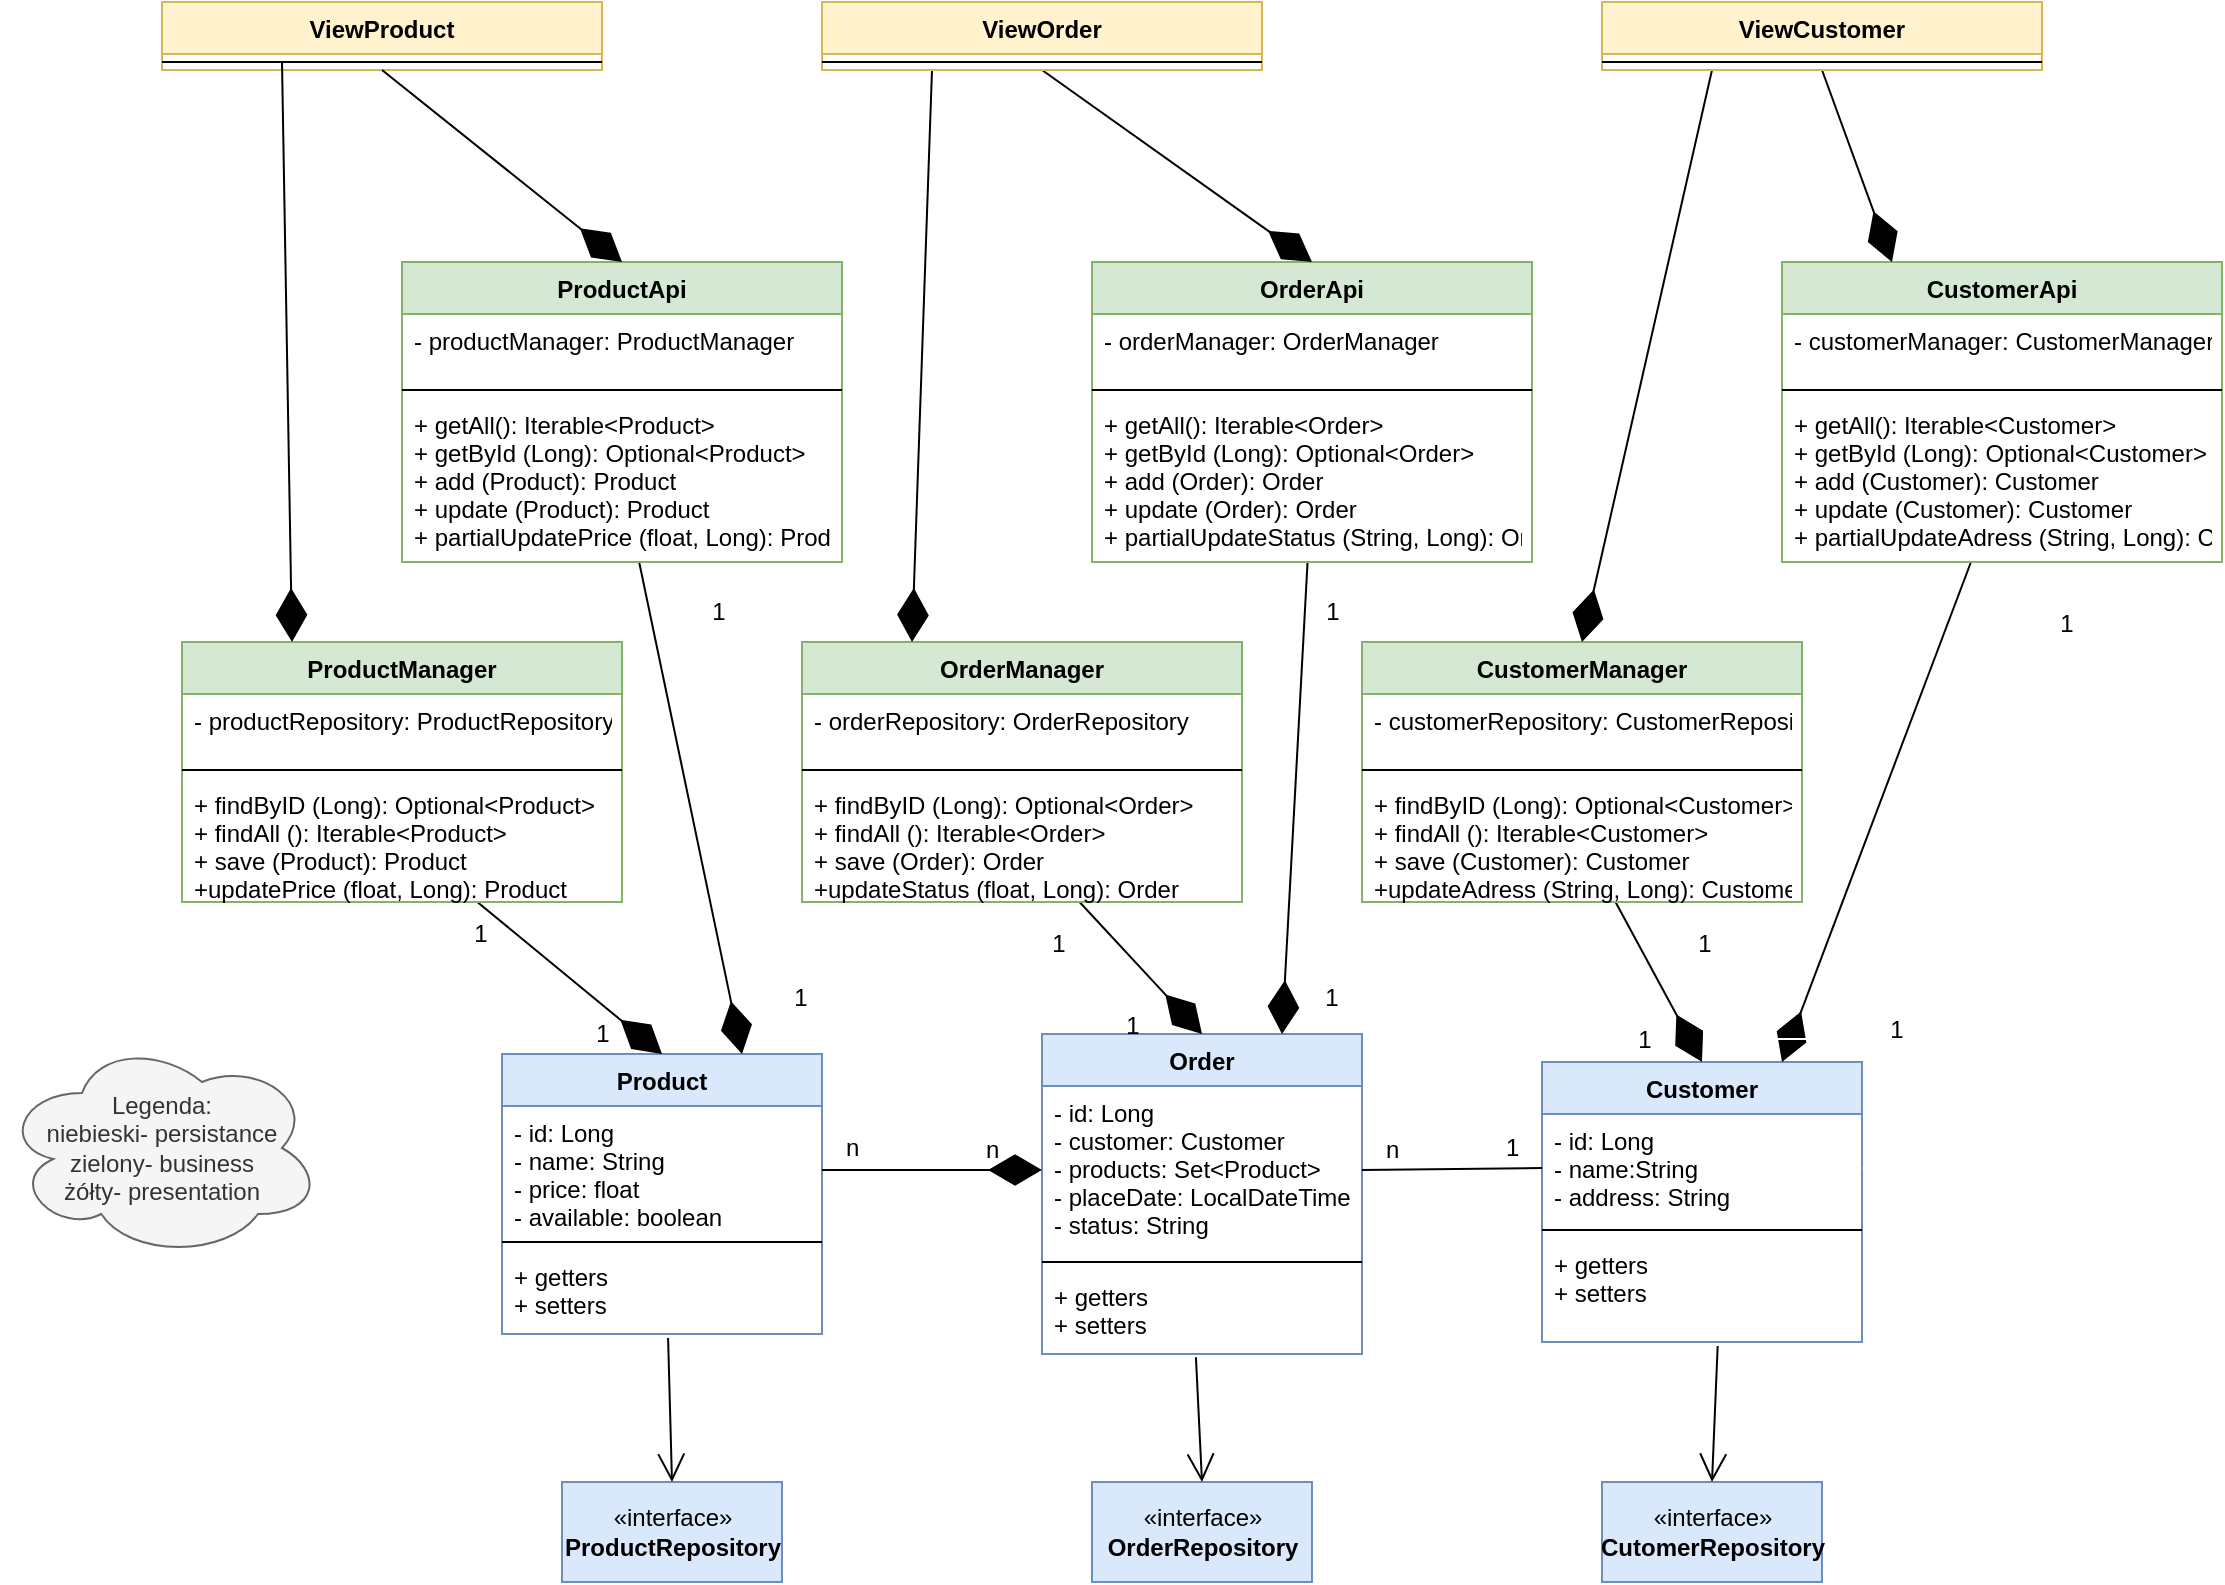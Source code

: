 <mxfile version="12.9.13" type="device"><diagram id="MQTRrIXLNAAnGkMyU6jz" name="Page-1"><mxGraphModel dx="2256" dy="1859" grid="1" gridSize="10" guides="1" tooltips="1" connect="1" arrows="1" fold="1" page="1" pageScale="1" pageWidth="827" pageHeight="1169" math="0" shadow="0"><root><mxCell id="0"/><mxCell id="1" parent="0"/><mxCell id="TRp4Vmo-0R3dU8FlxMCj-11" value="Product" style="swimlane;fontStyle=1;align=center;verticalAlign=top;childLayout=stackLayout;horizontal=1;startSize=26;horizontalStack=0;resizeParent=1;resizeParentMax=0;resizeLast=0;collapsible=1;marginBottom=0;fillColor=#dae8fc;strokeColor=#6c8ebf;" parent="1" vertex="1"><mxGeometry x="80" y="206" width="160" height="140" as="geometry"><mxRectangle x="80" y="206" width="70" height="26" as="alternateBounds"/></mxGeometry></mxCell><mxCell id="TRp4Vmo-0R3dU8FlxMCj-12" value="- id: Long&#10;- name: String&#10;- price: float&#10;- available: boolean" style="text;strokeColor=none;fillColor=none;align=left;verticalAlign=top;spacingLeft=4;spacingRight=4;overflow=hidden;rotatable=0;points=[[0,0.5],[1,0.5]];portConstraint=eastwest;" parent="TRp4Vmo-0R3dU8FlxMCj-11" vertex="1"><mxGeometry y="26" width="160" height="64" as="geometry"/></mxCell><mxCell id="TRp4Vmo-0R3dU8FlxMCj-13" value="" style="line;strokeWidth=1;fillColor=none;align=left;verticalAlign=middle;spacingTop=-1;spacingLeft=3;spacingRight=3;rotatable=0;labelPosition=right;points=[];portConstraint=eastwest;" parent="TRp4Vmo-0R3dU8FlxMCj-11" vertex="1"><mxGeometry y="90" width="160" height="8" as="geometry"/></mxCell><mxCell id="TRp4Vmo-0R3dU8FlxMCj-14" value="+ getters&#10;+ setters" style="text;strokeColor=none;fillColor=none;align=left;verticalAlign=top;spacingLeft=4;spacingRight=4;overflow=hidden;rotatable=0;points=[[0,0.5],[1,0.5]];portConstraint=eastwest;" parent="TRp4Vmo-0R3dU8FlxMCj-11" vertex="1"><mxGeometry y="98" width="160" height="42" as="geometry"/></mxCell><mxCell id="TRp4Vmo-0R3dU8FlxMCj-15" value="Order" style="swimlane;fontStyle=1;align=center;verticalAlign=top;childLayout=stackLayout;horizontal=1;startSize=26;horizontalStack=0;resizeParent=1;resizeParentMax=0;resizeLast=0;collapsible=1;marginBottom=0;fillColor=#dae8fc;strokeColor=#6c8ebf;" parent="1" vertex="1"><mxGeometry x="350" y="196" width="160" height="160" as="geometry"/></mxCell><mxCell id="TRp4Vmo-0R3dU8FlxMCj-16" value="- id: Long&#10;- customer: Customer &#10;- products: Set&lt;Product&gt;&#10;- placeDate: LocalDateTime&#10;- status: String" style="text;strokeColor=none;fillColor=none;align=left;verticalAlign=top;spacingLeft=4;spacingRight=4;overflow=hidden;rotatable=0;points=[[0,0.5],[1,0.5]];portConstraint=eastwest;" parent="TRp4Vmo-0R3dU8FlxMCj-15" vertex="1"><mxGeometry y="26" width="160" height="84" as="geometry"/></mxCell><mxCell id="TRp4Vmo-0R3dU8FlxMCj-17" value="" style="line;strokeWidth=1;fillColor=none;align=left;verticalAlign=middle;spacingTop=-1;spacingLeft=3;spacingRight=3;rotatable=0;labelPosition=right;points=[];portConstraint=eastwest;" parent="TRp4Vmo-0R3dU8FlxMCj-15" vertex="1"><mxGeometry y="110" width="160" height="8" as="geometry"/></mxCell><mxCell id="TRp4Vmo-0R3dU8FlxMCj-18" value="+ getters&#10;+ setters" style="text;strokeColor=none;fillColor=none;align=left;verticalAlign=top;spacingLeft=4;spacingRight=4;overflow=hidden;rotatable=0;points=[[0,0.5],[1,0.5]];portConstraint=eastwest;" parent="TRp4Vmo-0R3dU8FlxMCj-15" vertex="1"><mxGeometry y="118" width="160" height="42" as="geometry"/></mxCell><mxCell id="-x6BlUAx2ABJrn5DepMD-34" value="" style="edgeStyle=orthogonalEdgeStyle;rounded=0;orthogonalLoop=1;jettySize=auto;html=1;endArrow=diamondThin;endFill=1;strokeColor=#FFFFFF;" edge="1" parent="1" source="TRp4Vmo-0R3dU8FlxMCj-19" target="-x6BlUAx2ABJrn5DepMD-12"><mxGeometry relative="1" as="geometry"/></mxCell><mxCell id="TRp4Vmo-0R3dU8FlxMCj-19" value="Customer" style="swimlane;fontStyle=1;align=center;verticalAlign=top;childLayout=stackLayout;horizontal=1;startSize=26;horizontalStack=0;resizeParent=1;resizeParentMax=0;resizeLast=0;collapsible=1;marginBottom=0;fillColor=#dae8fc;strokeColor=#6c8ebf;" parent="1" vertex="1"><mxGeometry x="600" y="210" width="160" height="140" as="geometry"/></mxCell><mxCell id="TRp4Vmo-0R3dU8FlxMCj-20" value="- id: Long&#10;- name:String &#10;- address: String" style="text;strokeColor=none;fillColor=none;align=left;verticalAlign=top;spacingLeft=4;spacingRight=4;overflow=hidden;rotatable=0;points=[[0,0.5],[1,0.5]];portConstraint=eastwest;" parent="TRp4Vmo-0R3dU8FlxMCj-19" vertex="1"><mxGeometry y="26" width="160" height="54" as="geometry"/></mxCell><mxCell id="TRp4Vmo-0R3dU8FlxMCj-21" value="" style="line;strokeWidth=1;fillColor=none;align=left;verticalAlign=middle;spacingTop=-1;spacingLeft=3;spacingRight=3;rotatable=0;labelPosition=right;points=[];portConstraint=eastwest;" parent="TRp4Vmo-0R3dU8FlxMCj-19" vertex="1"><mxGeometry y="80" width="160" height="8" as="geometry"/></mxCell><mxCell id="TRp4Vmo-0R3dU8FlxMCj-22" value="+ getters&#10;+ setters" style="text;strokeColor=none;fillColor=none;align=left;verticalAlign=top;spacingLeft=4;spacingRight=4;overflow=hidden;rotatable=0;points=[[0,0.5],[1,0.5]];portConstraint=eastwest;" parent="TRp4Vmo-0R3dU8FlxMCj-19" vertex="1"><mxGeometry y="88" width="160" height="52" as="geometry"/></mxCell><mxCell id="TRp4Vmo-0R3dU8FlxMCj-26" value="n" style="text;html=1;resizable=0;points=[];autosize=1;align=left;verticalAlign=top;spacingTop=-4;" parent="1" vertex="1"><mxGeometry x="250" y="243" width="20" height="20" as="geometry"/></mxCell><mxCell id="TRp4Vmo-0R3dU8FlxMCj-27" value="n" style="text;html=1;resizable=0;points=[];autosize=1;align=left;verticalAlign=top;spacingTop=-4;" parent="1" vertex="1"><mxGeometry x="320" y="244" width="20" height="20" as="geometry"/></mxCell><mxCell id="TRp4Vmo-0R3dU8FlxMCj-29" value="n" style="text;html=1;resizable=0;points=[];autosize=1;align=left;verticalAlign=top;spacingTop=-4;" parent="1" vertex="1"><mxGeometry x="520" y="244" width="20" height="20" as="geometry"/></mxCell><mxCell id="TRp4Vmo-0R3dU8FlxMCj-47" value="«interface»&lt;br&gt;&lt;b&gt;ProductRepository&lt;/b&gt;" style="html=1;fillColor=#dae8fc;strokeColor=#6c8ebf;" parent="1" vertex="1"><mxGeometry x="110" y="420" width="110" height="50" as="geometry"/></mxCell><mxCell id="TRp4Vmo-0R3dU8FlxMCj-48" value="«interface»&lt;br&gt;&lt;b&gt;OrderRepository&lt;/b&gt;" style="html=1;fillColor=#dae8fc;strokeColor=#6c8ebf;" parent="1" vertex="1"><mxGeometry x="375" y="420" width="110" height="50" as="geometry"/></mxCell><mxCell id="TRp4Vmo-0R3dU8FlxMCj-49" value="«interface»&lt;br&gt;&lt;b&gt;CutomerRepository&lt;/b&gt;" style="html=1;fillColor=#dae8fc;strokeColor=#6c8ebf;" parent="1" vertex="1"><mxGeometry x="630" y="420" width="110" height="50" as="geometry"/></mxCell><mxCell id="bGYFitAvwfhxaLgGt7f0-1" value="" style="endArrow=open;endFill=1;endSize=12;html=1;exitX=0.519;exitY=1.048;exitDx=0;exitDy=0;exitPerimeter=0;entryX=0.5;entryY=0;entryDx=0;entryDy=0;" parent="1" source="TRp4Vmo-0R3dU8FlxMCj-14" target="TRp4Vmo-0R3dU8FlxMCj-47" edge="1"><mxGeometry width="160" relative="1" as="geometry"><mxPoint x="80" y="490" as="sourcePoint"/><mxPoint x="240" y="490" as="targetPoint"/></mxGeometry></mxCell><mxCell id="bGYFitAvwfhxaLgGt7f0-2" value="" style="endArrow=open;endFill=1;endSize=12;html=1;exitX=0.481;exitY=1.038;exitDx=0;exitDy=0;exitPerimeter=0;entryX=0.5;entryY=0;entryDx=0;entryDy=0;" parent="1" source="TRp4Vmo-0R3dU8FlxMCj-18" target="TRp4Vmo-0R3dU8FlxMCj-48" edge="1"><mxGeometry width="160" relative="1" as="geometry"><mxPoint x="173.04" y="358.016" as="sourcePoint"/><mxPoint x="175" y="430" as="targetPoint"/></mxGeometry></mxCell><mxCell id="bGYFitAvwfhxaLgGt7f0-3" value="" style="endArrow=open;endFill=1;endSize=12;html=1;exitX=0.549;exitY=1.038;exitDx=0;exitDy=0;exitPerimeter=0;entryX=0.5;entryY=0;entryDx=0;entryDy=0;" parent="1" source="TRp4Vmo-0R3dU8FlxMCj-22" target="TRp4Vmo-0R3dU8FlxMCj-49" edge="1"><mxGeometry width="160" relative="1" as="geometry"><mxPoint x="183.04" y="368.016" as="sourcePoint"/><mxPoint x="185" y="440" as="targetPoint"/></mxGeometry></mxCell><mxCell id="bGYFitAvwfhxaLgGt7f0-8" value="" style="endArrow=none;html=1;entryX=0;entryY=0.5;entryDx=0;entryDy=0;exitX=1;exitY=0.5;exitDx=0;exitDy=0;" parent="1" source="TRp4Vmo-0R3dU8FlxMCj-16" target="TRp4Vmo-0R3dU8FlxMCj-20" edge="1"><mxGeometry width="50" height="50" relative="1" as="geometry"><mxPoint x="250" y="274.0" as="sourcePoint"/><mxPoint x="360" y="274.0" as="targetPoint"/></mxGeometry></mxCell><mxCell id="bGYFitAvwfhxaLgGt7f0-9" value="1" style="text;html=1;resizable=0;points=[];autosize=1;align=left;verticalAlign=top;spacingTop=-4;" parent="1" vertex="1"><mxGeometry x="580" y="243" width="20" height="20" as="geometry"/></mxCell><mxCell id="bGYFitAvwfhxaLgGt7f0-10" value="" style="endArrow=diamondThin;endFill=1;endSize=24;html=1;exitX=1;exitY=0.5;exitDx=0;exitDy=0;entryX=0;entryY=0.5;entryDx=0;entryDy=0;" parent="1" source="TRp4Vmo-0R3dU8FlxMCj-12" target="TRp4Vmo-0R3dU8FlxMCj-16" edge="1"><mxGeometry width="160" relative="1" as="geometry"><mxPoint x="80" y="710" as="sourcePoint"/><mxPoint x="290" y="400" as="targetPoint"/></mxGeometry></mxCell><mxCell id="-x6BlUAx2ABJrn5DepMD-21" value="Legenda:&lt;br&gt;niebieski- persistance&lt;br&gt;zielony- business&lt;br&gt;żółty- presentation" style="ellipse;shape=cloud;whiteSpace=wrap;html=1;fillColor=#f5f5f5;strokeColor=#666666;fontColor=#333333;" vertex="1" parent="1"><mxGeometry x="-170" y="198" width="160" height="110" as="geometry"/></mxCell><mxCell id="-x6BlUAx2ABJrn5DepMD-26" value="" style="endArrow=diamondThin;endFill=1;endSize=24;html=1;entryX=0.5;entryY=0;entryDx=0;entryDy=0;" edge="1" parent="1" source="-x6BlUAx2ABJrn5DepMD-4" target="TRp4Vmo-0R3dU8FlxMCj-11"><mxGeometry width="160" relative="1" as="geometry"><mxPoint x="60" y="170" as="sourcePoint"/><mxPoint x="170" y="170" as="targetPoint"/></mxGeometry></mxCell><mxCell id="-x6BlUAx2ABJrn5DepMD-28" value="" style="endArrow=diamondThin;endFill=1;endSize=24;html=1;entryX=0.75;entryY=0;entryDx=0;entryDy=0;" edge="1" parent="1" source="-x6BlUAx2ABJrn5DepMD-25" target="TRp4Vmo-0R3dU8FlxMCj-11"><mxGeometry width="160" relative="1" as="geometry"><mxPoint x="210" y="150" as="sourcePoint"/><mxPoint x="230" y="247" as="targetPoint"/></mxGeometry></mxCell><mxCell id="-x6BlUAx2ABJrn5DepMD-30" value="" style="endArrow=diamondThin;endFill=1;endSize=24;html=1;entryX=0.5;entryY=0;entryDx=0;entryDy=0;" edge="1" parent="1" source="-x6BlUAx2ABJrn5DepMD-8" target="TRp4Vmo-0R3dU8FlxMCj-15"><mxGeometry width="160" relative="1" as="geometry"><mxPoint x="360" y="170" as="sourcePoint"/><mxPoint x="380" y="267" as="targetPoint"/></mxGeometry></mxCell><mxCell id="-x6BlUAx2ABJrn5DepMD-31" value="" style="endArrow=diamondThin;endFill=1;endSize=24;html=1;entryX=0.75;entryY=0;entryDx=0;entryDy=0;" edge="1" parent="1" source="-x6BlUAx2ABJrn5DepMD-20" target="TRp4Vmo-0R3dU8FlxMCj-15"><mxGeometry width="160" relative="1" as="geometry"><mxPoint x="440" y="170" as="sourcePoint"/><mxPoint x="460" y="267" as="targetPoint"/></mxGeometry></mxCell><mxCell id="-x6BlUAx2ABJrn5DepMD-33" value="" style="endArrow=diamondThin;endFill=1;endSize=24;html=1;entryX=0.75;entryY=0;entryDx=0;entryDy=0;" edge="1" parent="1" source="-x6BlUAx2ABJrn5DepMD-16" target="TRp4Vmo-0R3dU8FlxMCj-19"><mxGeometry width="160" relative="1" as="geometry"><mxPoint x="750" y="150" as="sourcePoint"/><mxPoint x="770" y="247" as="targetPoint"/></mxGeometry></mxCell><mxCell id="-x6BlUAx2ABJrn5DepMD-22" value="ProductApi" style="swimlane;fontStyle=1;align=center;verticalAlign=top;childLayout=stackLayout;horizontal=1;startSize=26;horizontalStack=0;resizeParent=1;resizeParentMax=0;resizeLast=0;collapsible=1;marginBottom=0;fillColor=#d5e8d4;strokeColor=#82b366;" vertex="1" parent="1"><mxGeometry x="30" y="-190" width="220" height="150" as="geometry"><mxRectangle x="80" y="206" width="70" height="26" as="alternateBounds"/></mxGeometry></mxCell><mxCell id="-x6BlUAx2ABJrn5DepMD-23" value="- productManager: ProductManager" style="text;strokeColor=none;fillColor=none;align=left;verticalAlign=top;spacingLeft=4;spacingRight=4;overflow=hidden;rotatable=0;points=[[0,0.5],[1,0.5]];portConstraint=eastwest;" vertex="1" parent="-x6BlUAx2ABJrn5DepMD-22"><mxGeometry y="26" width="220" height="34" as="geometry"/></mxCell><mxCell id="-x6BlUAx2ABJrn5DepMD-24" value="" style="line;strokeWidth=1;fillColor=none;align=left;verticalAlign=middle;spacingTop=-1;spacingLeft=3;spacingRight=3;rotatable=0;labelPosition=right;points=[];portConstraint=eastwest;" vertex="1" parent="-x6BlUAx2ABJrn5DepMD-22"><mxGeometry y="60" width="220" height="8" as="geometry"/></mxCell><mxCell id="-x6BlUAx2ABJrn5DepMD-25" value="+ getAll(): Iterable&lt;Product&gt;&#10;+ getById (Long): Optional&lt;Product&gt;&#10;+ add (Product): Product&#10;+ update (Product): Product&#10;+ partialUpdatePrice (float, Long): Product" style="text;strokeColor=none;fillColor=none;align=left;verticalAlign=top;spacingLeft=4;spacingRight=4;overflow=hidden;rotatable=0;points=[[0,0.5],[1,0.5]];portConstraint=eastwest;" vertex="1" parent="-x6BlUAx2ABJrn5DepMD-22"><mxGeometry y="68" width="220" height="82" as="geometry"/></mxCell><mxCell id="-x6BlUAx2ABJrn5DepMD-32" value="" style="endArrow=diamondThin;endFill=1;endSize=24;html=1;entryX=0.5;entryY=0;entryDx=0;entryDy=0;" edge="1" parent="1" source="-x6BlUAx2ABJrn5DepMD-12" target="TRp4Vmo-0R3dU8FlxMCj-19"><mxGeometry width="160" relative="1" as="geometry"><mxPoint x="670" y="120" as="sourcePoint"/><mxPoint x="690" y="217" as="targetPoint"/></mxGeometry></mxCell><mxCell id="-x6BlUAx2ABJrn5DepMD-13" value="CustomerApi" style="swimlane;fontStyle=1;align=center;verticalAlign=top;childLayout=stackLayout;horizontal=1;startSize=26;horizontalStack=0;resizeParent=1;resizeParentMax=0;resizeLast=0;collapsible=1;marginBottom=0;fillColor=#d5e8d4;strokeColor=#82b366;" vertex="1" parent="1"><mxGeometry x="720" y="-190" width="220" height="150" as="geometry"><mxRectangle x="80" y="206" width="70" height="26" as="alternateBounds"/></mxGeometry></mxCell><mxCell id="-x6BlUAx2ABJrn5DepMD-14" value="- customerManager: CustomerManager" style="text;strokeColor=none;fillColor=none;align=left;verticalAlign=top;spacingLeft=4;spacingRight=4;overflow=hidden;rotatable=0;points=[[0,0.5],[1,0.5]];portConstraint=eastwest;" vertex="1" parent="-x6BlUAx2ABJrn5DepMD-13"><mxGeometry y="26" width="220" height="34" as="geometry"/></mxCell><mxCell id="-x6BlUAx2ABJrn5DepMD-15" value="" style="line;strokeWidth=1;fillColor=none;align=left;verticalAlign=middle;spacingTop=-1;spacingLeft=3;spacingRight=3;rotatable=0;labelPosition=right;points=[];portConstraint=eastwest;" vertex="1" parent="-x6BlUAx2ABJrn5DepMD-13"><mxGeometry y="60" width="220" height="8" as="geometry"/></mxCell><mxCell id="-x6BlUAx2ABJrn5DepMD-16" value="+ getAll(): Iterable&lt;Customer&gt;&#10;+ getById (Long): Optional&lt;Customer&gt;&#10;+ add (Customer): Customer&#10;+ update (Customer): Customer&#10;+ partialUpdateAdress (String, Long): Customer" style="text;strokeColor=none;fillColor=none;align=left;verticalAlign=top;spacingLeft=4;spacingRight=4;overflow=hidden;rotatable=0;points=[[0,0.5],[1,0.5]];portConstraint=eastwest;" vertex="1" parent="-x6BlUAx2ABJrn5DepMD-13"><mxGeometry y="68" width="220" height="82" as="geometry"/></mxCell><mxCell id="-x6BlUAx2ABJrn5DepMD-9" value="CustomerManager" style="swimlane;fontStyle=1;align=center;verticalAlign=top;childLayout=stackLayout;horizontal=1;startSize=26;horizontalStack=0;resizeParent=1;resizeParentMax=0;resizeLast=0;collapsible=1;marginBottom=0;fillColor=#d5e8d4;strokeColor=#82b366;" vertex="1" parent="1"><mxGeometry x="510" width="220" height="130" as="geometry"><mxRectangle x="570" width="70" height="26" as="alternateBounds"/></mxGeometry></mxCell><mxCell id="-x6BlUAx2ABJrn5DepMD-10" value="- customerRepository: CustomerRepository" style="text;strokeColor=none;fillColor=none;align=left;verticalAlign=top;spacingLeft=4;spacingRight=4;overflow=hidden;rotatable=0;points=[[0,0.5],[1,0.5]];portConstraint=eastwest;" vertex="1" parent="-x6BlUAx2ABJrn5DepMD-9"><mxGeometry y="26" width="220" height="34" as="geometry"/></mxCell><mxCell id="-x6BlUAx2ABJrn5DepMD-11" value="" style="line;strokeWidth=1;fillColor=none;align=left;verticalAlign=middle;spacingTop=-1;spacingLeft=3;spacingRight=3;rotatable=0;labelPosition=right;points=[];portConstraint=eastwest;" vertex="1" parent="-x6BlUAx2ABJrn5DepMD-9"><mxGeometry y="60" width="220" height="8" as="geometry"/></mxCell><mxCell id="-x6BlUAx2ABJrn5DepMD-12" value="+ findByID (Long): Optional&lt;Customer&gt; &#10;+ findAll (): Iterable&lt;Customer&gt;&#10;+ save (Customer): Customer&#10;+updateAdress (String, Long): Customer" style="text;strokeColor=none;fillColor=none;align=left;verticalAlign=top;spacingLeft=4;spacingRight=4;overflow=hidden;rotatable=0;points=[[0,0.5],[1,0.5]];portConstraint=eastwest;" vertex="1" parent="-x6BlUAx2ABJrn5DepMD-9"><mxGeometry y="68" width="220" height="62" as="geometry"/></mxCell><mxCell id="-x6BlUAx2ABJrn5DepMD-17" value="OrderApi" style="swimlane;fontStyle=1;align=center;verticalAlign=top;childLayout=stackLayout;horizontal=1;startSize=26;horizontalStack=0;resizeParent=1;resizeParentMax=0;resizeLast=0;collapsible=1;marginBottom=0;fillColor=#d5e8d4;strokeColor=#82b366;" vertex="1" parent="1"><mxGeometry x="375" y="-190" width="220" height="150" as="geometry"><mxRectangle x="80" y="206" width="70" height="26" as="alternateBounds"/></mxGeometry></mxCell><mxCell id="-x6BlUAx2ABJrn5DepMD-18" value="- orderManager: OrderManager" style="text;strokeColor=none;fillColor=none;align=left;verticalAlign=top;spacingLeft=4;spacingRight=4;overflow=hidden;rotatable=0;points=[[0,0.5],[1,0.5]];portConstraint=eastwest;" vertex="1" parent="-x6BlUAx2ABJrn5DepMD-17"><mxGeometry y="26" width="220" height="34" as="geometry"/></mxCell><mxCell id="-x6BlUAx2ABJrn5DepMD-19" value="" style="line;strokeWidth=1;fillColor=none;align=left;verticalAlign=middle;spacingTop=-1;spacingLeft=3;spacingRight=3;rotatable=0;labelPosition=right;points=[];portConstraint=eastwest;" vertex="1" parent="-x6BlUAx2ABJrn5DepMD-17"><mxGeometry y="60" width="220" height="8" as="geometry"/></mxCell><mxCell id="-x6BlUAx2ABJrn5DepMD-20" value="+ getAll(): Iterable&lt;Order&gt;&#10;+ getById (Long): Optional&lt;Order&gt;&#10;+ add (Order): Order&#10;+ update (Order): Order&#10;+ partialUpdateStatus (String, Long): Order" style="text;strokeColor=none;fillColor=none;align=left;verticalAlign=top;spacingLeft=4;spacingRight=4;overflow=hidden;rotatable=0;points=[[0,0.5],[1,0.5]];portConstraint=eastwest;" vertex="1" parent="-x6BlUAx2ABJrn5DepMD-17"><mxGeometry y="68" width="220" height="82" as="geometry"/></mxCell><mxCell id="-x6BlUAx2ABJrn5DepMD-5" value="OrderManager" style="swimlane;fontStyle=1;align=center;verticalAlign=top;childLayout=stackLayout;horizontal=1;startSize=26;horizontalStack=0;resizeParent=1;resizeParentMax=0;resizeLast=0;collapsible=1;marginBottom=0;fillColor=#d5e8d4;strokeColor=#82b366;" vertex="1" parent="1"><mxGeometry x="230" width="220" height="130" as="geometry"><mxRectangle x="80" y="206" width="70" height="26" as="alternateBounds"/></mxGeometry></mxCell><mxCell id="-x6BlUAx2ABJrn5DepMD-6" value="- orderRepository: OrderRepository" style="text;strokeColor=none;fillColor=none;align=left;verticalAlign=top;spacingLeft=4;spacingRight=4;overflow=hidden;rotatable=0;points=[[0,0.5],[1,0.5]];portConstraint=eastwest;" vertex="1" parent="-x6BlUAx2ABJrn5DepMD-5"><mxGeometry y="26" width="220" height="34" as="geometry"/></mxCell><mxCell id="-x6BlUAx2ABJrn5DepMD-7" value="" style="line;strokeWidth=1;fillColor=none;align=left;verticalAlign=middle;spacingTop=-1;spacingLeft=3;spacingRight=3;rotatable=0;labelPosition=right;points=[];portConstraint=eastwest;" vertex="1" parent="-x6BlUAx2ABJrn5DepMD-5"><mxGeometry y="60" width="220" height="8" as="geometry"/></mxCell><mxCell id="-x6BlUAx2ABJrn5DepMD-8" value="+ findByID (Long): Optional&lt;Order&gt; &#10;+ findAll (): Iterable&lt;Order&gt;&#10;+ save (Order): Order&#10;+updateStatus (float, Long): Order" style="text;strokeColor=none;fillColor=none;align=left;verticalAlign=top;spacingLeft=4;spacingRight=4;overflow=hidden;rotatable=0;points=[[0,0.5],[1,0.5]];portConstraint=eastwest;" vertex="1" parent="-x6BlUAx2ABJrn5DepMD-5"><mxGeometry y="68" width="220" height="62" as="geometry"/></mxCell><mxCell id="-x6BlUAx2ABJrn5DepMD-1" value="ProductManager" style="swimlane;fontStyle=1;align=center;verticalAlign=top;childLayout=stackLayout;horizontal=1;startSize=26;horizontalStack=0;resizeParent=1;resizeParentMax=0;resizeLast=0;collapsible=1;marginBottom=0;fillColor=#d5e8d4;strokeColor=#82b366;" vertex="1" parent="1"><mxGeometry x="-80" width="220" height="130" as="geometry"><mxRectangle x="80" y="206" width="70" height="26" as="alternateBounds"/></mxGeometry></mxCell><mxCell id="-x6BlUAx2ABJrn5DepMD-2" value="- productRepository: ProductRepository" style="text;strokeColor=none;fillColor=none;align=left;verticalAlign=top;spacingLeft=4;spacingRight=4;overflow=hidden;rotatable=0;points=[[0,0.5],[1,0.5]];portConstraint=eastwest;" vertex="1" parent="-x6BlUAx2ABJrn5DepMD-1"><mxGeometry y="26" width="220" height="34" as="geometry"/></mxCell><mxCell id="-x6BlUAx2ABJrn5DepMD-3" value="" style="line;strokeWidth=1;fillColor=none;align=left;verticalAlign=middle;spacingTop=-1;spacingLeft=3;spacingRight=3;rotatable=0;labelPosition=right;points=[];portConstraint=eastwest;" vertex="1" parent="-x6BlUAx2ABJrn5DepMD-1"><mxGeometry y="60" width="220" height="8" as="geometry"/></mxCell><mxCell id="-x6BlUAx2ABJrn5DepMD-4" value="+ findByID (Long): Optional&lt;Product&gt; &#10;+ findAll (): Iterable&lt;Product&gt;&#10;+ save (Product): Product&#10;+updatePrice (float, Long): Product" style="text;strokeColor=none;fillColor=none;align=left;verticalAlign=top;spacingLeft=4;spacingRight=4;overflow=hidden;rotatable=0;points=[[0,0.5],[1,0.5]];portConstraint=eastwest;" vertex="1" parent="-x6BlUAx2ABJrn5DepMD-1"><mxGeometry y="68" width="220" height="62" as="geometry"/></mxCell><mxCell id="-x6BlUAx2ABJrn5DepMD-35" value="ViewProduct" style="swimlane;fontStyle=1;align=center;verticalAlign=top;childLayout=stackLayout;horizontal=1;startSize=26;horizontalStack=0;resizeParent=1;resizeParentMax=0;resizeLast=0;collapsible=1;marginBottom=0;fillColor=#fff2cc;strokeColor=#d6b656;" vertex="1" parent="1"><mxGeometry x="-90" y="-320" width="220" height="34" as="geometry"><mxRectangle x="80" y="206" width="70" height="26" as="alternateBounds"/></mxGeometry></mxCell><mxCell id="-x6BlUAx2ABJrn5DepMD-37" value="" style="line;strokeWidth=1;fillColor=none;align=left;verticalAlign=middle;spacingTop=-1;spacingLeft=3;spacingRight=3;rotatable=0;labelPosition=right;points=[];portConstraint=eastwest;" vertex="1" parent="-x6BlUAx2ABJrn5DepMD-35"><mxGeometry y="26" width="220" height="8" as="geometry"/></mxCell><mxCell id="-x6BlUAx2ABJrn5DepMD-46" value="" style="endArrow=diamondThin;endFill=1;endSize=24;html=1;entryX=0.5;entryY=0;entryDx=0;entryDy=0;exitX=0.5;exitY=1;exitDx=0;exitDy=0;" edge="1" parent="1" source="-x6BlUAx2ABJrn5DepMD-35" target="-x6BlUAx2ABJrn5DepMD-22"><mxGeometry width="160" relative="1" as="geometry"><mxPoint x="20" y="-240" as="sourcePoint"/><mxPoint x="112.336" y="-164" as="targetPoint"/></mxGeometry></mxCell><mxCell id="-x6BlUAx2ABJrn5DepMD-47" value="" style="endArrow=diamondThin;endFill=1;endSize=24;html=1;entryX=0.25;entryY=0;entryDx=0;entryDy=0;" edge="1" parent="1" target="-x6BlUAx2ABJrn5DepMD-1"><mxGeometry width="160" relative="1" as="geometry"><mxPoint x="-30" y="-290" as="sourcePoint"/><mxPoint x="22.336" y="-64" as="targetPoint"/></mxGeometry></mxCell><mxCell id="-x6BlUAx2ABJrn5DepMD-48" value="" style="endArrow=diamondThin;endFill=1;endSize=24;html=1;entryX=0.25;entryY=0;entryDx=0;entryDy=0;exitX=0.25;exitY=1;exitDx=0;exitDy=0;" edge="1" parent="1" source="-x6BlUAx2ABJrn5DepMD-39" target="-x6BlUAx2ABJrn5DepMD-5"><mxGeometry width="160" relative="1" as="geometry"><mxPoint x="460" y="-230" as="sourcePoint"/><mxPoint x="552.336" y="-154" as="targetPoint"/></mxGeometry></mxCell><mxCell id="-x6BlUAx2ABJrn5DepMD-49" value="" style="endArrow=diamondThin;endFill=1;endSize=24;html=1;exitX=0.5;exitY=1;exitDx=0;exitDy=0;entryX=0.5;entryY=0;entryDx=0;entryDy=0;" edge="1" parent="1" source="-x6BlUAx2ABJrn5DepMD-39" target="-x6BlUAx2ABJrn5DepMD-17"><mxGeometry width="160" relative="1" as="geometry"><mxPoint x="375" y="-286" as="sourcePoint"/><mxPoint x="467.336" y="-210" as="targetPoint"/></mxGeometry></mxCell><mxCell id="-x6BlUAx2ABJrn5DepMD-50" value="" style="endArrow=diamondThin;endFill=1;endSize=24;html=1;entryX=0.5;entryY=0;entryDx=0;entryDy=0;exitX=0.25;exitY=1;exitDx=0;exitDy=0;" edge="1" parent="1" source="-x6BlUAx2ABJrn5DepMD-41" target="-x6BlUAx2ABJrn5DepMD-9"><mxGeometry width="160" relative="1" as="geometry"><mxPoint x="900" y="-240" as="sourcePoint"/><mxPoint x="992.336" y="-164" as="targetPoint"/></mxGeometry></mxCell><mxCell id="-x6BlUAx2ABJrn5DepMD-51" value="" style="endArrow=diamondThin;endFill=1;endSize=24;html=1;entryX=0.25;entryY=0;entryDx=0;entryDy=0;exitX=0.5;exitY=1;exitDx=0;exitDy=0;" edge="1" parent="1" source="-x6BlUAx2ABJrn5DepMD-41" target="-x6BlUAx2ABJrn5DepMD-13"><mxGeometry width="160" relative="1" as="geometry"><mxPoint x="1040" y="-240" as="sourcePoint"/><mxPoint x="1132.336" y="-164" as="targetPoint"/></mxGeometry></mxCell><mxCell id="-x6BlUAx2ABJrn5DepMD-39" value="ViewOrder" style="swimlane;fontStyle=1;align=center;verticalAlign=top;childLayout=stackLayout;horizontal=1;startSize=26;horizontalStack=0;resizeParent=1;resizeParentMax=0;resizeLast=0;collapsible=1;marginBottom=0;fillColor=#fff2cc;strokeColor=#d6b656;" vertex="1" parent="1"><mxGeometry x="240" y="-320" width="220" height="34" as="geometry"><mxRectangle x="80" y="206" width="70" height="26" as="alternateBounds"/></mxGeometry></mxCell><mxCell id="-x6BlUAx2ABJrn5DepMD-40" value="" style="line;strokeWidth=1;fillColor=none;align=left;verticalAlign=middle;spacingTop=-1;spacingLeft=3;spacingRight=3;rotatable=0;labelPosition=right;points=[];portConstraint=eastwest;" vertex="1" parent="-x6BlUAx2ABJrn5DepMD-39"><mxGeometry y="26" width="220" height="8" as="geometry"/></mxCell><mxCell id="-x6BlUAx2ABJrn5DepMD-41" value="ViewCustomer" style="swimlane;fontStyle=1;align=center;verticalAlign=top;childLayout=stackLayout;horizontal=1;startSize=26;horizontalStack=0;resizeParent=1;resizeParentMax=0;resizeLast=0;collapsible=1;marginBottom=0;fillColor=#fff2cc;strokeColor=#d6b656;" vertex="1" parent="1"><mxGeometry x="630" y="-320" width="220" height="34" as="geometry"><mxRectangle x="80" y="206" width="70" height="26" as="alternateBounds"/></mxGeometry></mxCell><mxCell id="-x6BlUAx2ABJrn5DepMD-42" value="" style="line;strokeWidth=1;fillColor=none;align=left;verticalAlign=middle;spacingTop=-1;spacingLeft=3;spacingRight=3;rotatable=0;labelPosition=right;points=[];portConstraint=eastwest;" vertex="1" parent="-x6BlUAx2ABJrn5DepMD-41"><mxGeometry y="26" width="220" height="8" as="geometry"/></mxCell><mxCell id="-x6BlUAx2ABJrn5DepMD-52" value="1" style="text;html=1;strokeColor=none;fillColor=none;align=center;verticalAlign=middle;whiteSpace=wrap;rounded=0;" vertex="1" parent="1"><mxGeometry x="475" y="168" width="40" height="20" as="geometry"/></mxCell><mxCell id="-x6BlUAx2ABJrn5DepMD-53" value="1" style="text;html=1;align=center;verticalAlign=middle;resizable=0;points=[];autosize=1;" vertex="1" parent="1"><mxGeometry x="59" y="136" width="20" height="20" as="geometry"/></mxCell><mxCell id="-x6BlUAx2ABJrn5DepMD-54" value="1" style="text;html=1;align=center;verticalAlign=middle;resizable=0;points=[];autosize=1;" vertex="1" parent="1"><mxGeometry x="120" y="186" width="20" height="20" as="geometry"/></mxCell><mxCell id="-x6BlUAx2ABJrn5DepMD-55" value="1" style="text;html=1;align=center;verticalAlign=middle;resizable=0;points=[];autosize=1;" vertex="1" parent="1"><mxGeometry x="178" y="-25" width="20" height="20" as="geometry"/></mxCell><mxCell id="-x6BlUAx2ABJrn5DepMD-56" value="1" style="text;html=1;align=center;verticalAlign=middle;resizable=0;points=[];autosize=1;" vertex="1" parent="1"><mxGeometry x="219" y="168" width="20" height="20" as="geometry"/></mxCell><mxCell id="-x6BlUAx2ABJrn5DepMD-57" value="1" style="text;html=1;align=center;verticalAlign=middle;resizable=0;points=[];autosize=1;" vertex="1" parent="1"><mxGeometry x="348" y="141" width="20" height="20" as="geometry"/></mxCell><mxCell id="-x6BlUAx2ABJrn5DepMD-58" value="1" style="text;html=1;align=center;verticalAlign=middle;resizable=0;points=[];autosize=1;" vertex="1" parent="1"><mxGeometry x="385" y="182" width="20" height="20" as="geometry"/></mxCell><mxCell id="-x6BlUAx2ABJrn5DepMD-59" value="1" style="text;html=1;align=center;verticalAlign=middle;resizable=0;points=[];autosize=1;" vertex="1" parent="1"><mxGeometry x="485" y="-25" width="20" height="20" as="geometry"/></mxCell><mxCell id="-x6BlUAx2ABJrn5DepMD-61" value="" style="edgeStyle=orthogonalEdgeStyle;rounded=0;orthogonalLoop=1;jettySize=auto;html=1;endArrow=diamondThin;endFill=1;strokeColor=#FFFFFF;" edge="1" parent="1" source="-x6BlUAx2ABJrn5DepMD-60" target="TRp4Vmo-0R3dU8FlxMCj-20"><mxGeometry relative="1" as="geometry"/></mxCell><mxCell id="-x6BlUAx2ABJrn5DepMD-60" value="1" style="text;html=1;align=center;verticalAlign=middle;resizable=0;points=[];autosize=1;" vertex="1" parent="1"><mxGeometry x="671" y="141" width="20" height="20" as="geometry"/></mxCell><mxCell id="-x6BlUAx2ABJrn5DepMD-62" value="1" style="text;html=1;align=center;verticalAlign=middle;resizable=0;points=[];autosize=1;" vertex="1" parent="1"><mxGeometry x="641" y="189" width="20" height="20" as="geometry"/></mxCell><mxCell id="-x6BlUAx2ABJrn5DepMD-63" value="1" style="text;html=1;align=center;verticalAlign=middle;resizable=0;points=[];autosize=1;" vertex="1" parent="1"><mxGeometry x="852" y="-19" width="20" height="20" as="geometry"/></mxCell><mxCell id="-x6BlUAx2ABJrn5DepMD-64" value="1" style="text;html=1;align=center;verticalAlign=middle;resizable=0;points=[];autosize=1;" vertex="1" parent="1"><mxGeometry x="767" y="184" width="20" height="20" as="geometry"/></mxCell></root></mxGraphModel></diagram></mxfile>